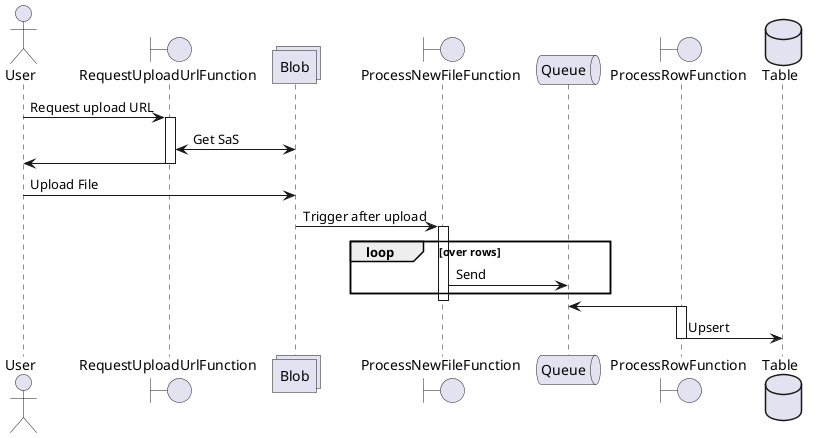 @startuml Sequence

actor User
boundary RequestUploadUrlFunction
collections Blob
boundary ProcessNewFileFunction
queue Queue
boundary ProcessRowFunction
database Table

User -> RequestUploadUrlFunction ++ : Request upload URL
RequestUploadUrlFunction <-> Blob : Get SaS
RequestUploadUrlFunction -> User --

User -> Blob : Upload File

Blob -> ProcessNewFileFunction ++ : Trigger after upload
loop over rows
  ProcessNewFileFunction -> Queue : Send
end
deactivate ProcessNewFileFunction

Queue <- ProcessRowFunction
activate ProcessRowFunction
ProcessRowFunction -> Table -- : Upsert

@enduml